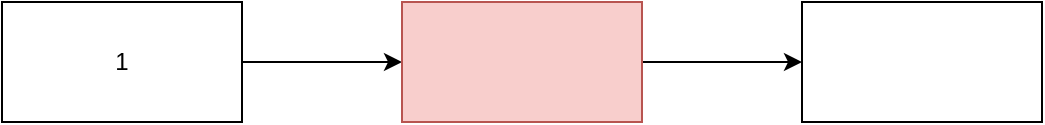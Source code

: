 <mxfile version="17.4.6" type="github">
  <diagram id="6kySePXb7QqZVrhIO9g7" name="第 1 页">
    <mxGraphModel dx="1422" dy="762" grid="1" gridSize="10" guides="1" tooltips="1" connect="1" arrows="1" fold="1" page="1" pageScale="1" pageWidth="1169" pageHeight="1654" math="0" shadow="0">
      <root>
        <mxCell id="0" />
        <mxCell id="1" parent="0" />
        <mxCell id="WOLObYiAakjJFcKPTpK2-2" value="" style="edgeStyle=orthogonalEdgeStyle;rounded=0;orthogonalLoop=1;jettySize=auto;html=1;" edge="1" parent="1" source="rWnHsaXLzOvQ0D65kenU-1" target="WOLObYiAakjJFcKPTpK2-1">
          <mxGeometry relative="1" as="geometry" />
        </mxCell>
        <mxCell id="rWnHsaXLzOvQ0D65kenU-1" value="1" style="rounded=0;whiteSpace=wrap;html=1;" parent="1" vertex="1">
          <mxGeometry x="140" y="180" width="120" height="60" as="geometry" />
        </mxCell>
        <mxCell id="WOLObYiAakjJFcKPTpK2-4" value="" style="edgeStyle=orthogonalEdgeStyle;rounded=0;orthogonalLoop=1;jettySize=auto;html=1;" edge="1" parent="1" source="WOLObYiAakjJFcKPTpK2-1" target="WOLObYiAakjJFcKPTpK2-3">
          <mxGeometry relative="1" as="geometry" />
        </mxCell>
        <mxCell id="WOLObYiAakjJFcKPTpK2-1" value="" style="whiteSpace=wrap;html=1;rounded=0;fillColor=#f8cecc;strokeColor=#b85450;" vertex="1" parent="1">
          <mxGeometry x="340" y="180" width="120" height="60" as="geometry" />
        </mxCell>
        <mxCell id="WOLObYiAakjJFcKPTpK2-3" value="" style="whiteSpace=wrap;html=1;rounded=0;" vertex="1" parent="1">
          <mxGeometry x="540" y="180" width="120" height="60" as="geometry" />
        </mxCell>
      </root>
    </mxGraphModel>
  </diagram>
</mxfile>
